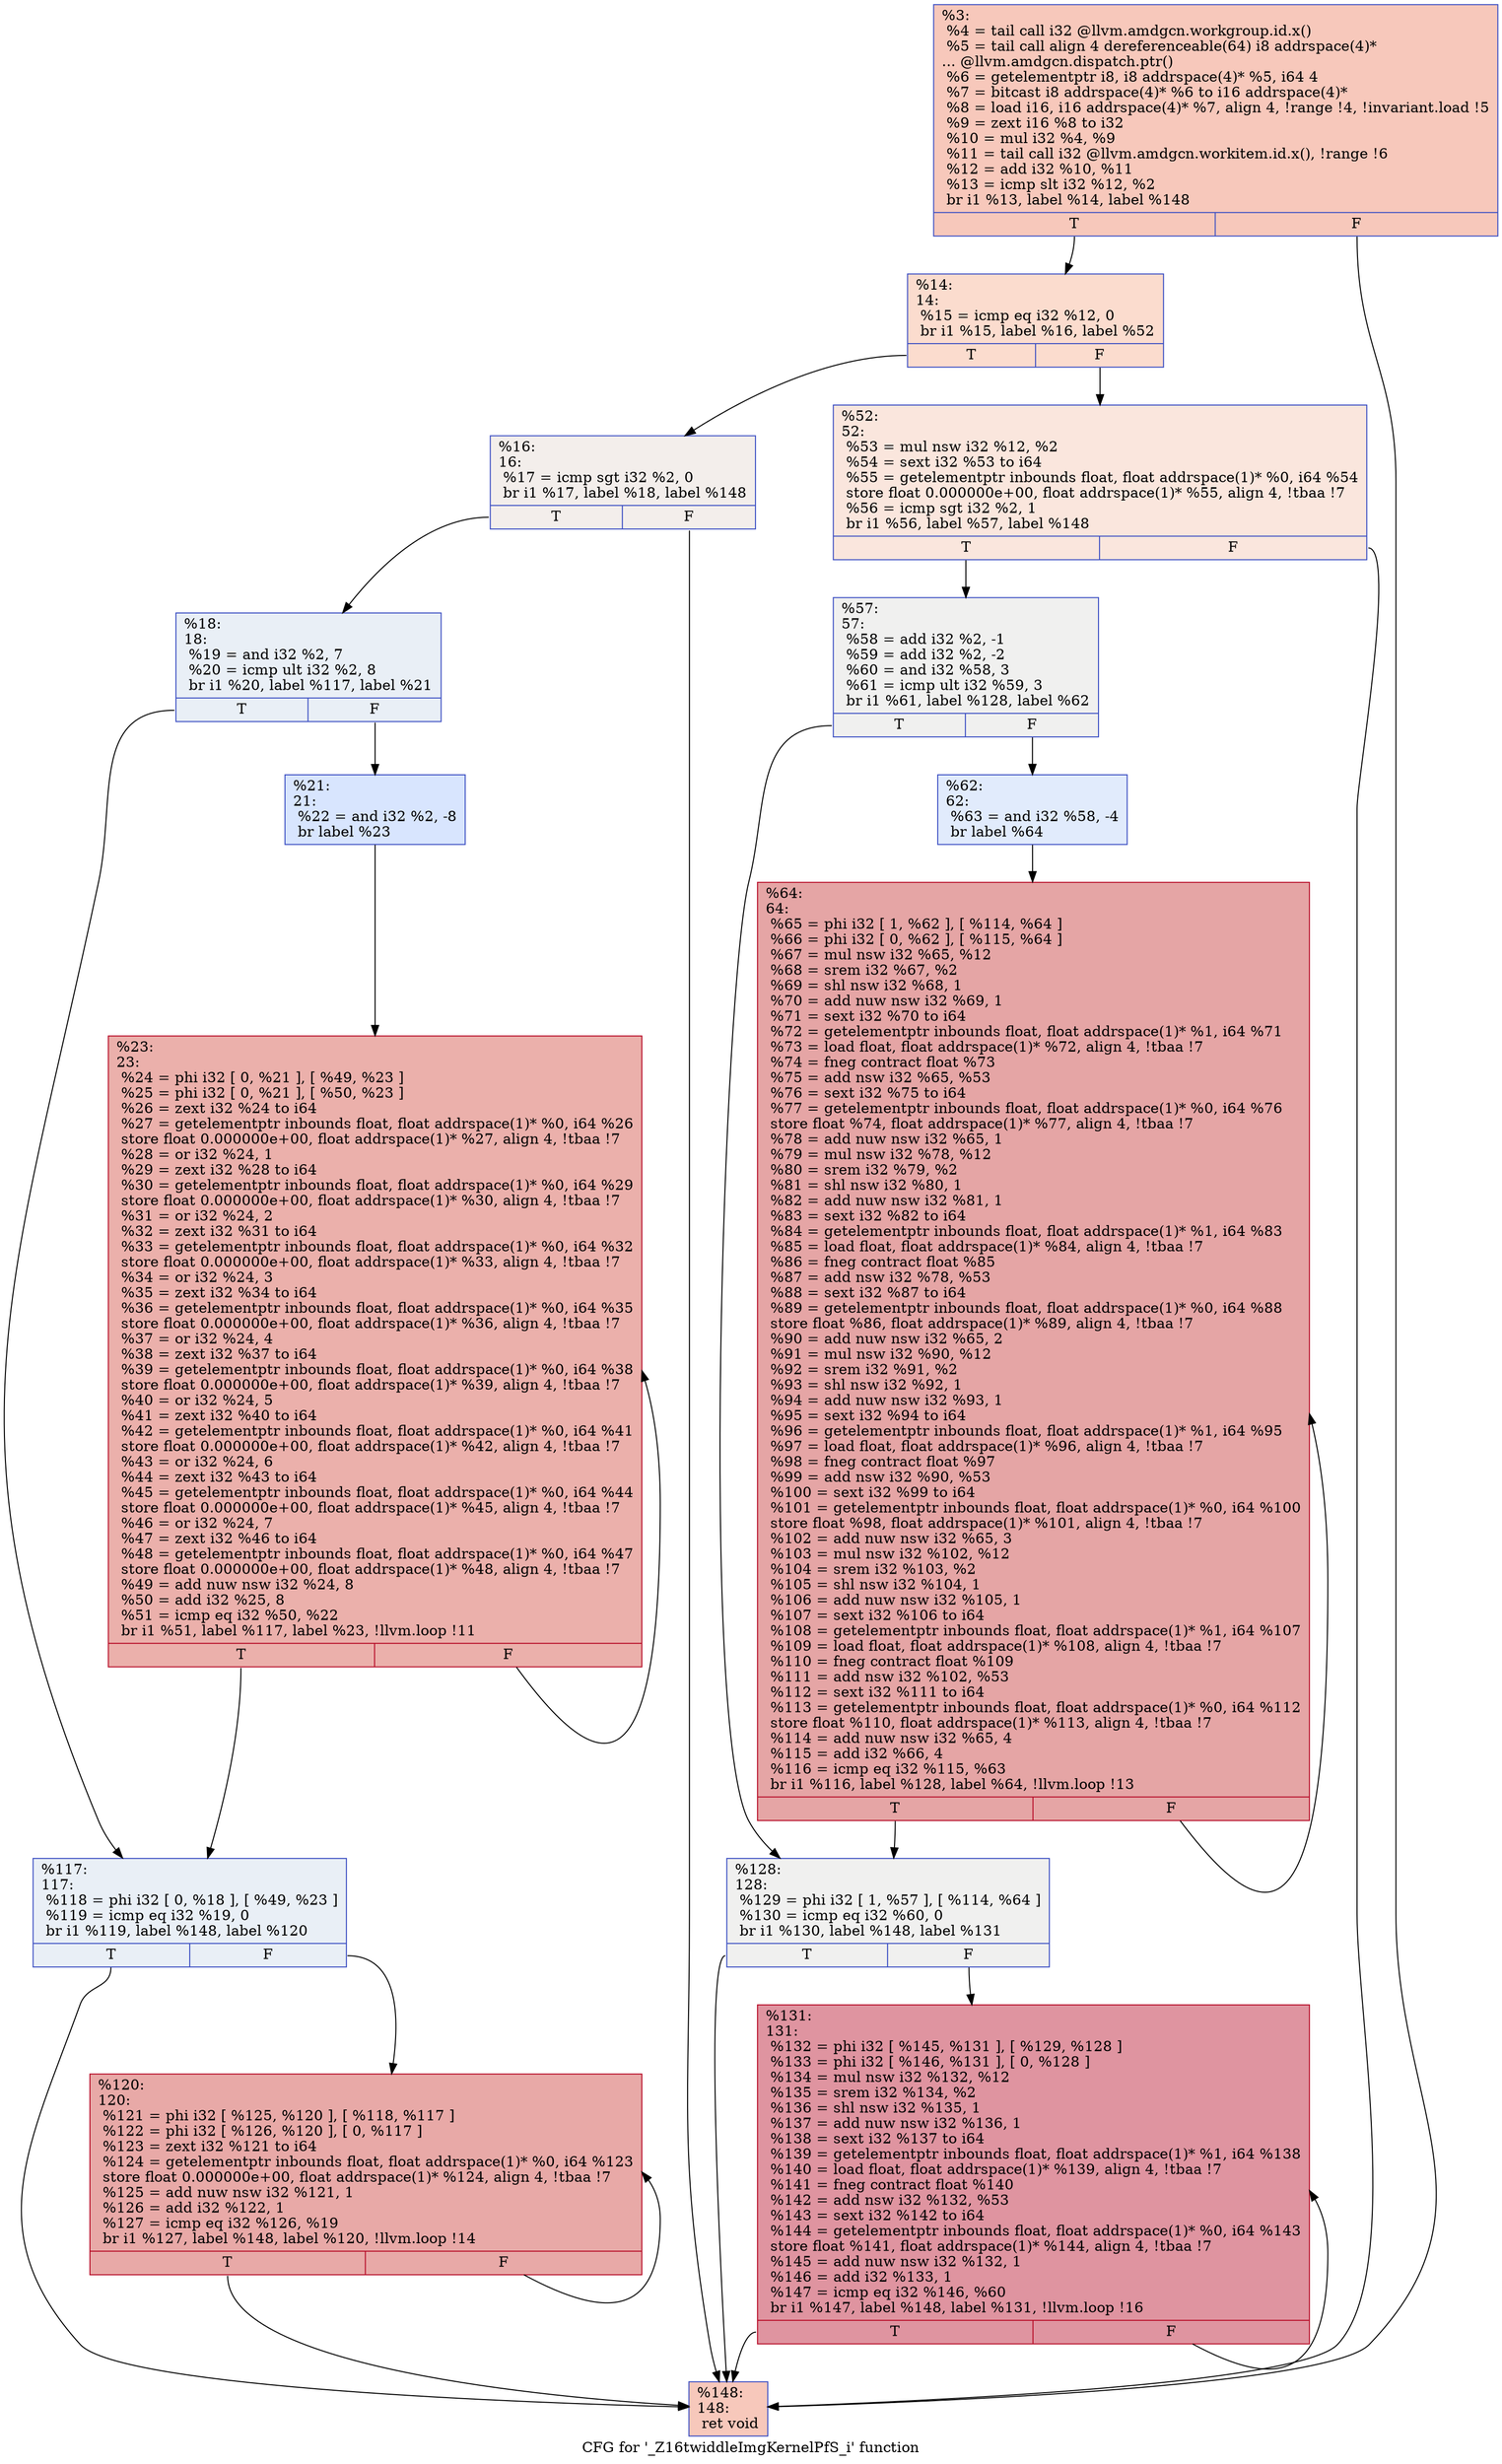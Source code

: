 digraph "CFG for '_Z16twiddleImgKernelPfS_i' function" {
	label="CFG for '_Z16twiddleImgKernelPfS_i' function";

	Node0x4a45a60 [shape=record,color="#3d50c3ff", style=filled, fillcolor="#ed836670",label="{%3:\l  %4 = tail call i32 @llvm.amdgcn.workgroup.id.x()\l  %5 = tail call align 4 dereferenceable(64) i8 addrspace(4)*\l... @llvm.amdgcn.dispatch.ptr()\l  %6 = getelementptr i8, i8 addrspace(4)* %5, i64 4\l  %7 = bitcast i8 addrspace(4)* %6 to i16 addrspace(4)*\l  %8 = load i16, i16 addrspace(4)* %7, align 4, !range !4, !invariant.load !5\l  %9 = zext i16 %8 to i32\l  %10 = mul i32 %4, %9\l  %11 = tail call i32 @llvm.amdgcn.workitem.id.x(), !range !6\l  %12 = add i32 %10, %11\l  %13 = icmp slt i32 %12, %2\l  br i1 %13, label %14, label %148\l|{<s0>T|<s1>F}}"];
	Node0x4a45a60:s0 -> Node0x4a47960;
	Node0x4a45a60:s1 -> Node0x4a479f0;
	Node0x4a47960 [shape=record,color="#3d50c3ff", style=filled, fillcolor="#f7af9170",label="{%14:\l14:                                               \l  %15 = icmp eq i32 %12, 0\l  br i1 %15, label %16, label %52\l|{<s0>T|<s1>F}}"];
	Node0x4a47960:s0 -> Node0x4a47bc0;
	Node0x4a47960:s1 -> Node0x4a47c10;
	Node0x4a47bc0 [shape=record,color="#3d50c3ff", style=filled, fillcolor="#e5d8d170",label="{%16:\l16:                                               \l  %17 = icmp sgt i32 %2, 0\l  br i1 %17, label %18, label %148\l|{<s0>T|<s1>F}}"];
	Node0x4a47bc0:s0 -> Node0x4a47e60;
	Node0x4a47bc0:s1 -> Node0x4a479f0;
	Node0x4a47e60 [shape=record,color="#3d50c3ff", style=filled, fillcolor="#cedaeb70",label="{%18:\l18:                                               \l  %19 = and i32 %2, 7\l  %20 = icmp ult i32 %2, 8\l  br i1 %20, label %117, label %21\l|{<s0>T|<s1>F}}"];
	Node0x4a47e60:s0 -> Node0x4a480e0;
	Node0x4a47e60:s1 -> Node0x4a48130;
	Node0x4a48130 [shape=record,color="#3d50c3ff", style=filled, fillcolor="#a7c5fe70",label="{%21:\l21:                                               \l  %22 = and i32 %2, -8\l  br label %23\l}"];
	Node0x4a48130 -> Node0x4a48330;
	Node0x4a48330 [shape=record,color="#b70d28ff", style=filled, fillcolor="#d24b4070",label="{%23:\l23:                                               \l  %24 = phi i32 [ 0, %21 ], [ %49, %23 ]\l  %25 = phi i32 [ 0, %21 ], [ %50, %23 ]\l  %26 = zext i32 %24 to i64\l  %27 = getelementptr inbounds float, float addrspace(1)* %0, i64 %26\l  store float 0.000000e+00, float addrspace(1)* %27, align 4, !tbaa !7\l  %28 = or i32 %24, 1\l  %29 = zext i32 %28 to i64\l  %30 = getelementptr inbounds float, float addrspace(1)* %0, i64 %29\l  store float 0.000000e+00, float addrspace(1)* %30, align 4, !tbaa !7\l  %31 = or i32 %24, 2\l  %32 = zext i32 %31 to i64\l  %33 = getelementptr inbounds float, float addrspace(1)* %0, i64 %32\l  store float 0.000000e+00, float addrspace(1)* %33, align 4, !tbaa !7\l  %34 = or i32 %24, 3\l  %35 = zext i32 %34 to i64\l  %36 = getelementptr inbounds float, float addrspace(1)* %0, i64 %35\l  store float 0.000000e+00, float addrspace(1)* %36, align 4, !tbaa !7\l  %37 = or i32 %24, 4\l  %38 = zext i32 %37 to i64\l  %39 = getelementptr inbounds float, float addrspace(1)* %0, i64 %38\l  store float 0.000000e+00, float addrspace(1)* %39, align 4, !tbaa !7\l  %40 = or i32 %24, 5\l  %41 = zext i32 %40 to i64\l  %42 = getelementptr inbounds float, float addrspace(1)* %0, i64 %41\l  store float 0.000000e+00, float addrspace(1)* %42, align 4, !tbaa !7\l  %43 = or i32 %24, 6\l  %44 = zext i32 %43 to i64\l  %45 = getelementptr inbounds float, float addrspace(1)* %0, i64 %44\l  store float 0.000000e+00, float addrspace(1)* %45, align 4, !tbaa !7\l  %46 = or i32 %24, 7\l  %47 = zext i32 %46 to i64\l  %48 = getelementptr inbounds float, float addrspace(1)* %0, i64 %47\l  store float 0.000000e+00, float addrspace(1)* %48, align 4, !tbaa !7\l  %49 = add nuw nsw i32 %24, 8\l  %50 = add i32 %25, 8\l  %51 = icmp eq i32 %50, %22\l  br i1 %51, label %117, label %23, !llvm.loop !11\l|{<s0>T|<s1>F}}"];
	Node0x4a48330:s0 -> Node0x4a480e0;
	Node0x4a48330:s1 -> Node0x4a48330;
	Node0x4a47c10 [shape=record,color="#3d50c3ff", style=filled, fillcolor="#f3c7b170",label="{%52:\l52:                                               \l  %53 = mul nsw i32 %12, %2\l  %54 = sext i32 %53 to i64\l  %55 = getelementptr inbounds float, float addrspace(1)* %0, i64 %54\l  store float 0.000000e+00, float addrspace(1)* %55, align 4, !tbaa !7\l  %56 = icmp sgt i32 %2, 1\l  br i1 %56, label %57, label %148\l|{<s0>T|<s1>F}}"];
	Node0x4a47c10:s0 -> Node0x4a4b0b0;
	Node0x4a47c10:s1 -> Node0x4a479f0;
	Node0x4a4b0b0 [shape=record,color="#3d50c3ff", style=filled, fillcolor="#dedcdb70",label="{%57:\l57:                                               \l  %58 = add i32 %2, -1\l  %59 = add i32 %2, -2\l  %60 = and i32 %58, 3\l  %61 = icmp ult i32 %59, 3\l  br i1 %61, label %128, label %62\l|{<s0>T|<s1>F}}"];
	Node0x4a4b0b0:s0 -> Node0x4a4b3f0;
	Node0x4a4b0b0:s1 -> Node0x4a4b440;
	Node0x4a4b440 [shape=record,color="#3d50c3ff", style=filled, fillcolor="#bbd1f870",label="{%62:\l62:                                               \l  %63 = and i32 %58, -4\l  br label %64\l}"];
	Node0x4a4b440 -> Node0x4a4b610;
	Node0x4a4b610 [shape=record,color="#b70d28ff", style=filled, fillcolor="#c5333470",label="{%64:\l64:                                               \l  %65 = phi i32 [ 1, %62 ], [ %114, %64 ]\l  %66 = phi i32 [ 0, %62 ], [ %115, %64 ]\l  %67 = mul nsw i32 %65, %12\l  %68 = srem i32 %67, %2\l  %69 = shl nsw i32 %68, 1\l  %70 = add nuw nsw i32 %69, 1\l  %71 = sext i32 %70 to i64\l  %72 = getelementptr inbounds float, float addrspace(1)* %1, i64 %71\l  %73 = load float, float addrspace(1)* %72, align 4, !tbaa !7\l  %74 = fneg contract float %73\l  %75 = add nsw i32 %65, %53\l  %76 = sext i32 %75 to i64\l  %77 = getelementptr inbounds float, float addrspace(1)* %0, i64 %76\l  store float %74, float addrspace(1)* %77, align 4, !tbaa !7\l  %78 = add nuw nsw i32 %65, 1\l  %79 = mul nsw i32 %78, %12\l  %80 = srem i32 %79, %2\l  %81 = shl nsw i32 %80, 1\l  %82 = add nuw nsw i32 %81, 1\l  %83 = sext i32 %82 to i64\l  %84 = getelementptr inbounds float, float addrspace(1)* %1, i64 %83\l  %85 = load float, float addrspace(1)* %84, align 4, !tbaa !7\l  %86 = fneg contract float %85\l  %87 = add nsw i32 %78, %53\l  %88 = sext i32 %87 to i64\l  %89 = getelementptr inbounds float, float addrspace(1)* %0, i64 %88\l  store float %86, float addrspace(1)* %89, align 4, !tbaa !7\l  %90 = add nuw nsw i32 %65, 2\l  %91 = mul nsw i32 %90, %12\l  %92 = srem i32 %91, %2\l  %93 = shl nsw i32 %92, 1\l  %94 = add nuw nsw i32 %93, 1\l  %95 = sext i32 %94 to i64\l  %96 = getelementptr inbounds float, float addrspace(1)* %1, i64 %95\l  %97 = load float, float addrspace(1)* %96, align 4, !tbaa !7\l  %98 = fneg contract float %97\l  %99 = add nsw i32 %90, %53\l  %100 = sext i32 %99 to i64\l  %101 = getelementptr inbounds float, float addrspace(1)* %0, i64 %100\l  store float %98, float addrspace(1)* %101, align 4, !tbaa !7\l  %102 = add nuw nsw i32 %65, 3\l  %103 = mul nsw i32 %102, %12\l  %104 = srem i32 %103, %2\l  %105 = shl nsw i32 %104, 1\l  %106 = add nuw nsw i32 %105, 1\l  %107 = sext i32 %106 to i64\l  %108 = getelementptr inbounds float, float addrspace(1)* %1, i64 %107\l  %109 = load float, float addrspace(1)* %108, align 4, !tbaa !7\l  %110 = fneg contract float %109\l  %111 = add nsw i32 %102, %53\l  %112 = sext i32 %111 to i64\l  %113 = getelementptr inbounds float, float addrspace(1)* %0, i64 %112\l  store float %110, float addrspace(1)* %113, align 4, !tbaa !7\l  %114 = add nuw nsw i32 %65, 4\l  %115 = add i32 %66, 4\l  %116 = icmp eq i32 %115, %63\l  br i1 %116, label %128, label %64, !llvm.loop !13\l|{<s0>T|<s1>F}}"];
	Node0x4a4b610:s0 -> Node0x4a4b3f0;
	Node0x4a4b610:s1 -> Node0x4a4b610;
	Node0x4a480e0 [shape=record,color="#3d50c3ff", style=filled, fillcolor="#cedaeb70",label="{%117:\l117:                                              \l  %118 = phi i32 [ 0, %18 ], [ %49, %23 ]\l  %119 = icmp eq i32 %19, 0\l  br i1 %119, label %148, label %120\l|{<s0>T|<s1>F}}"];
	Node0x4a480e0:s0 -> Node0x4a479f0;
	Node0x4a480e0:s1 -> Node0x4a4da60;
	Node0x4a4da60 [shape=record,color="#b70d28ff", style=filled, fillcolor="#ca3b3770",label="{%120:\l120:                                              \l  %121 = phi i32 [ %125, %120 ], [ %118, %117 ]\l  %122 = phi i32 [ %126, %120 ], [ 0, %117 ]\l  %123 = zext i32 %121 to i64\l  %124 = getelementptr inbounds float, float addrspace(1)* %0, i64 %123\l  store float 0.000000e+00, float addrspace(1)* %124, align 4, !tbaa !7\l  %125 = add nuw nsw i32 %121, 1\l  %126 = add i32 %122, 1\l  %127 = icmp eq i32 %126, %19\l  br i1 %127, label %148, label %120, !llvm.loop !14\l|{<s0>T|<s1>F}}"];
	Node0x4a4da60:s0 -> Node0x4a479f0;
	Node0x4a4da60:s1 -> Node0x4a4da60;
	Node0x4a4b3f0 [shape=record,color="#3d50c3ff", style=filled, fillcolor="#dedcdb70",label="{%128:\l128:                                              \l  %129 = phi i32 [ 1, %57 ], [ %114, %64 ]\l  %130 = icmp eq i32 %60, 0\l  br i1 %130, label %148, label %131\l|{<s0>T|<s1>F}}"];
	Node0x4a4b3f0:s0 -> Node0x4a479f0;
	Node0x4a4b3f0:s1 -> Node0x4a4b810;
	Node0x4a4b810 [shape=record,color="#b70d28ff", style=filled, fillcolor="#b70d2870",label="{%131:\l131:                                              \l  %132 = phi i32 [ %145, %131 ], [ %129, %128 ]\l  %133 = phi i32 [ %146, %131 ], [ 0, %128 ]\l  %134 = mul nsw i32 %132, %12\l  %135 = srem i32 %134, %2\l  %136 = shl nsw i32 %135, 1\l  %137 = add nuw nsw i32 %136, 1\l  %138 = sext i32 %137 to i64\l  %139 = getelementptr inbounds float, float addrspace(1)* %1, i64 %138\l  %140 = load float, float addrspace(1)* %139, align 4, !tbaa !7\l  %141 = fneg contract float %140\l  %142 = add nsw i32 %132, %53\l  %143 = sext i32 %142 to i64\l  %144 = getelementptr inbounds float, float addrspace(1)* %0, i64 %143\l  store float %141, float addrspace(1)* %144, align 4, !tbaa !7\l  %145 = add nuw nsw i32 %132, 1\l  %146 = add i32 %133, 1\l  %147 = icmp eq i32 %146, %60\l  br i1 %147, label %148, label %131, !llvm.loop !16\l|{<s0>T|<s1>F}}"];
	Node0x4a4b810:s0 -> Node0x4a479f0;
	Node0x4a4b810:s1 -> Node0x4a4b810;
	Node0x4a479f0 [shape=record,color="#3d50c3ff", style=filled, fillcolor="#ed836670",label="{%148:\l148:                                              \l  ret void\l}"];
}

